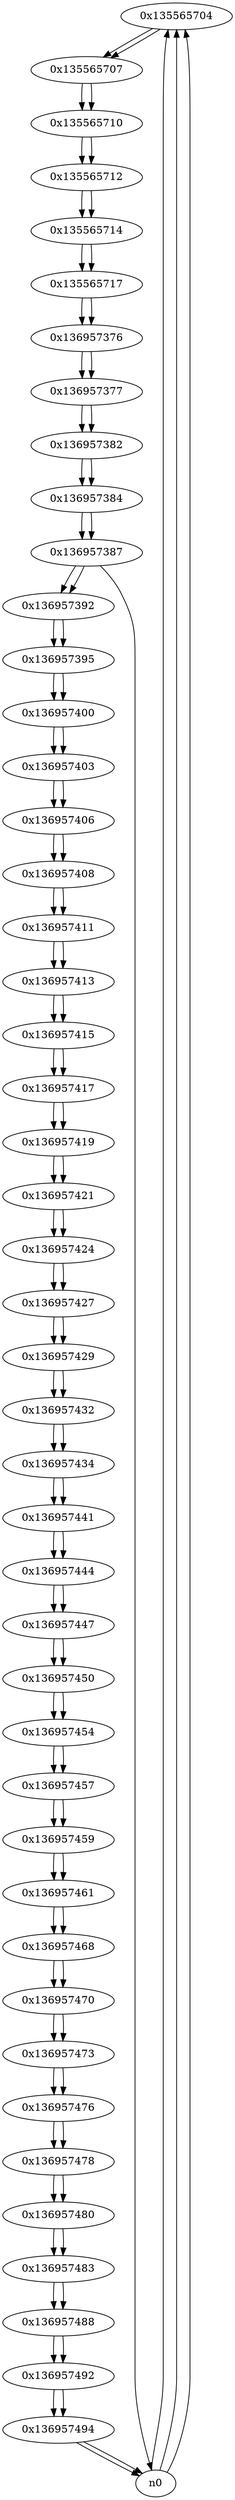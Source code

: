 digraph G{
/* nodes */
  n1 [label="0x135565704"]
  n2 [label="0x135565707"]
  n3 [label="0x135565710"]
  n4 [label="0x135565712"]
  n5 [label="0x135565714"]
  n6 [label="0x135565717"]
  n7 [label="0x136957376"]
  n8 [label="0x136957377"]
  n9 [label="0x136957382"]
  n10 [label="0x136957384"]
  n11 [label="0x136957387"]
  n12 [label="0x136957392"]
  n13 [label="0x136957395"]
  n14 [label="0x136957400"]
  n15 [label="0x136957403"]
  n16 [label="0x136957406"]
  n17 [label="0x136957408"]
  n18 [label="0x136957411"]
  n19 [label="0x136957413"]
  n20 [label="0x136957415"]
  n21 [label="0x136957417"]
  n22 [label="0x136957419"]
  n23 [label="0x136957421"]
  n24 [label="0x136957424"]
  n25 [label="0x136957427"]
  n26 [label="0x136957429"]
  n27 [label="0x136957432"]
  n28 [label="0x136957434"]
  n29 [label="0x136957441"]
  n30 [label="0x136957444"]
  n31 [label="0x136957447"]
  n32 [label="0x136957450"]
  n33 [label="0x136957454"]
  n34 [label="0x136957457"]
  n35 [label="0x136957459"]
  n36 [label="0x136957461"]
  n37 [label="0x136957468"]
  n38 [label="0x136957470"]
  n39 [label="0x136957473"]
  n40 [label="0x136957476"]
  n41 [label="0x136957478"]
  n42 [label="0x136957480"]
  n43 [label="0x136957483"]
  n44 [label="0x136957488"]
  n45 [label="0x136957492"]
  n46 [label="0x136957494"]
/* edges */
n1 -> n2;
n0 -> n1;
n0 -> n1;
n0 -> n1;
n2 -> n3;
n1 -> n2;
n3 -> n4;
n2 -> n3;
n4 -> n5;
n3 -> n4;
n5 -> n6;
n4 -> n5;
n6 -> n7;
n5 -> n6;
n7 -> n8;
n6 -> n7;
n8 -> n9;
n7 -> n8;
n9 -> n10;
n8 -> n9;
n10 -> n11;
n9 -> n10;
n11 -> n12;
n11 -> n0;
n10 -> n11;
n12 -> n13;
n11 -> n12;
n13 -> n14;
n12 -> n13;
n14 -> n15;
n13 -> n14;
n15 -> n16;
n14 -> n15;
n16 -> n17;
n15 -> n16;
n17 -> n18;
n16 -> n17;
n18 -> n19;
n17 -> n18;
n19 -> n20;
n18 -> n19;
n20 -> n21;
n19 -> n20;
n21 -> n22;
n20 -> n21;
n22 -> n23;
n21 -> n22;
n23 -> n24;
n22 -> n23;
n24 -> n25;
n23 -> n24;
n25 -> n26;
n24 -> n25;
n26 -> n27;
n25 -> n26;
n27 -> n28;
n26 -> n27;
n28 -> n29;
n27 -> n28;
n29 -> n30;
n28 -> n29;
n30 -> n31;
n29 -> n30;
n31 -> n32;
n30 -> n31;
n32 -> n33;
n31 -> n32;
n33 -> n34;
n32 -> n33;
n34 -> n35;
n33 -> n34;
n35 -> n36;
n34 -> n35;
n36 -> n37;
n35 -> n36;
n37 -> n38;
n36 -> n37;
n38 -> n39;
n37 -> n38;
n39 -> n40;
n38 -> n39;
n40 -> n41;
n39 -> n40;
n41 -> n42;
n40 -> n41;
n42 -> n43;
n41 -> n42;
n43 -> n44;
n42 -> n43;
n44 -> n45;
n43 -> n44;
n45 -> n46;
n44 -> n45;
n46 -> n0;
n46 -> n0;
n45 -> n46;
}
